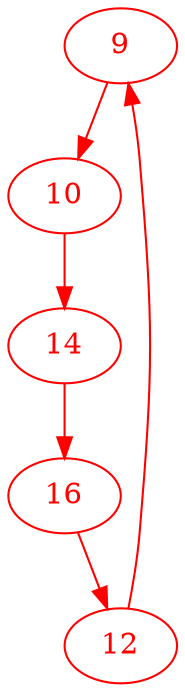 digraph g{
node [color = red, fontcolor=red]; 9 10 12 14 16 ;
9 -> 10 [color=red] ;
10 -> 14 [color=red] ;
12 -> 9 [color=red] ;
14 -> 16 [color=red] ;
16 -> 12 [color=red] ;
}